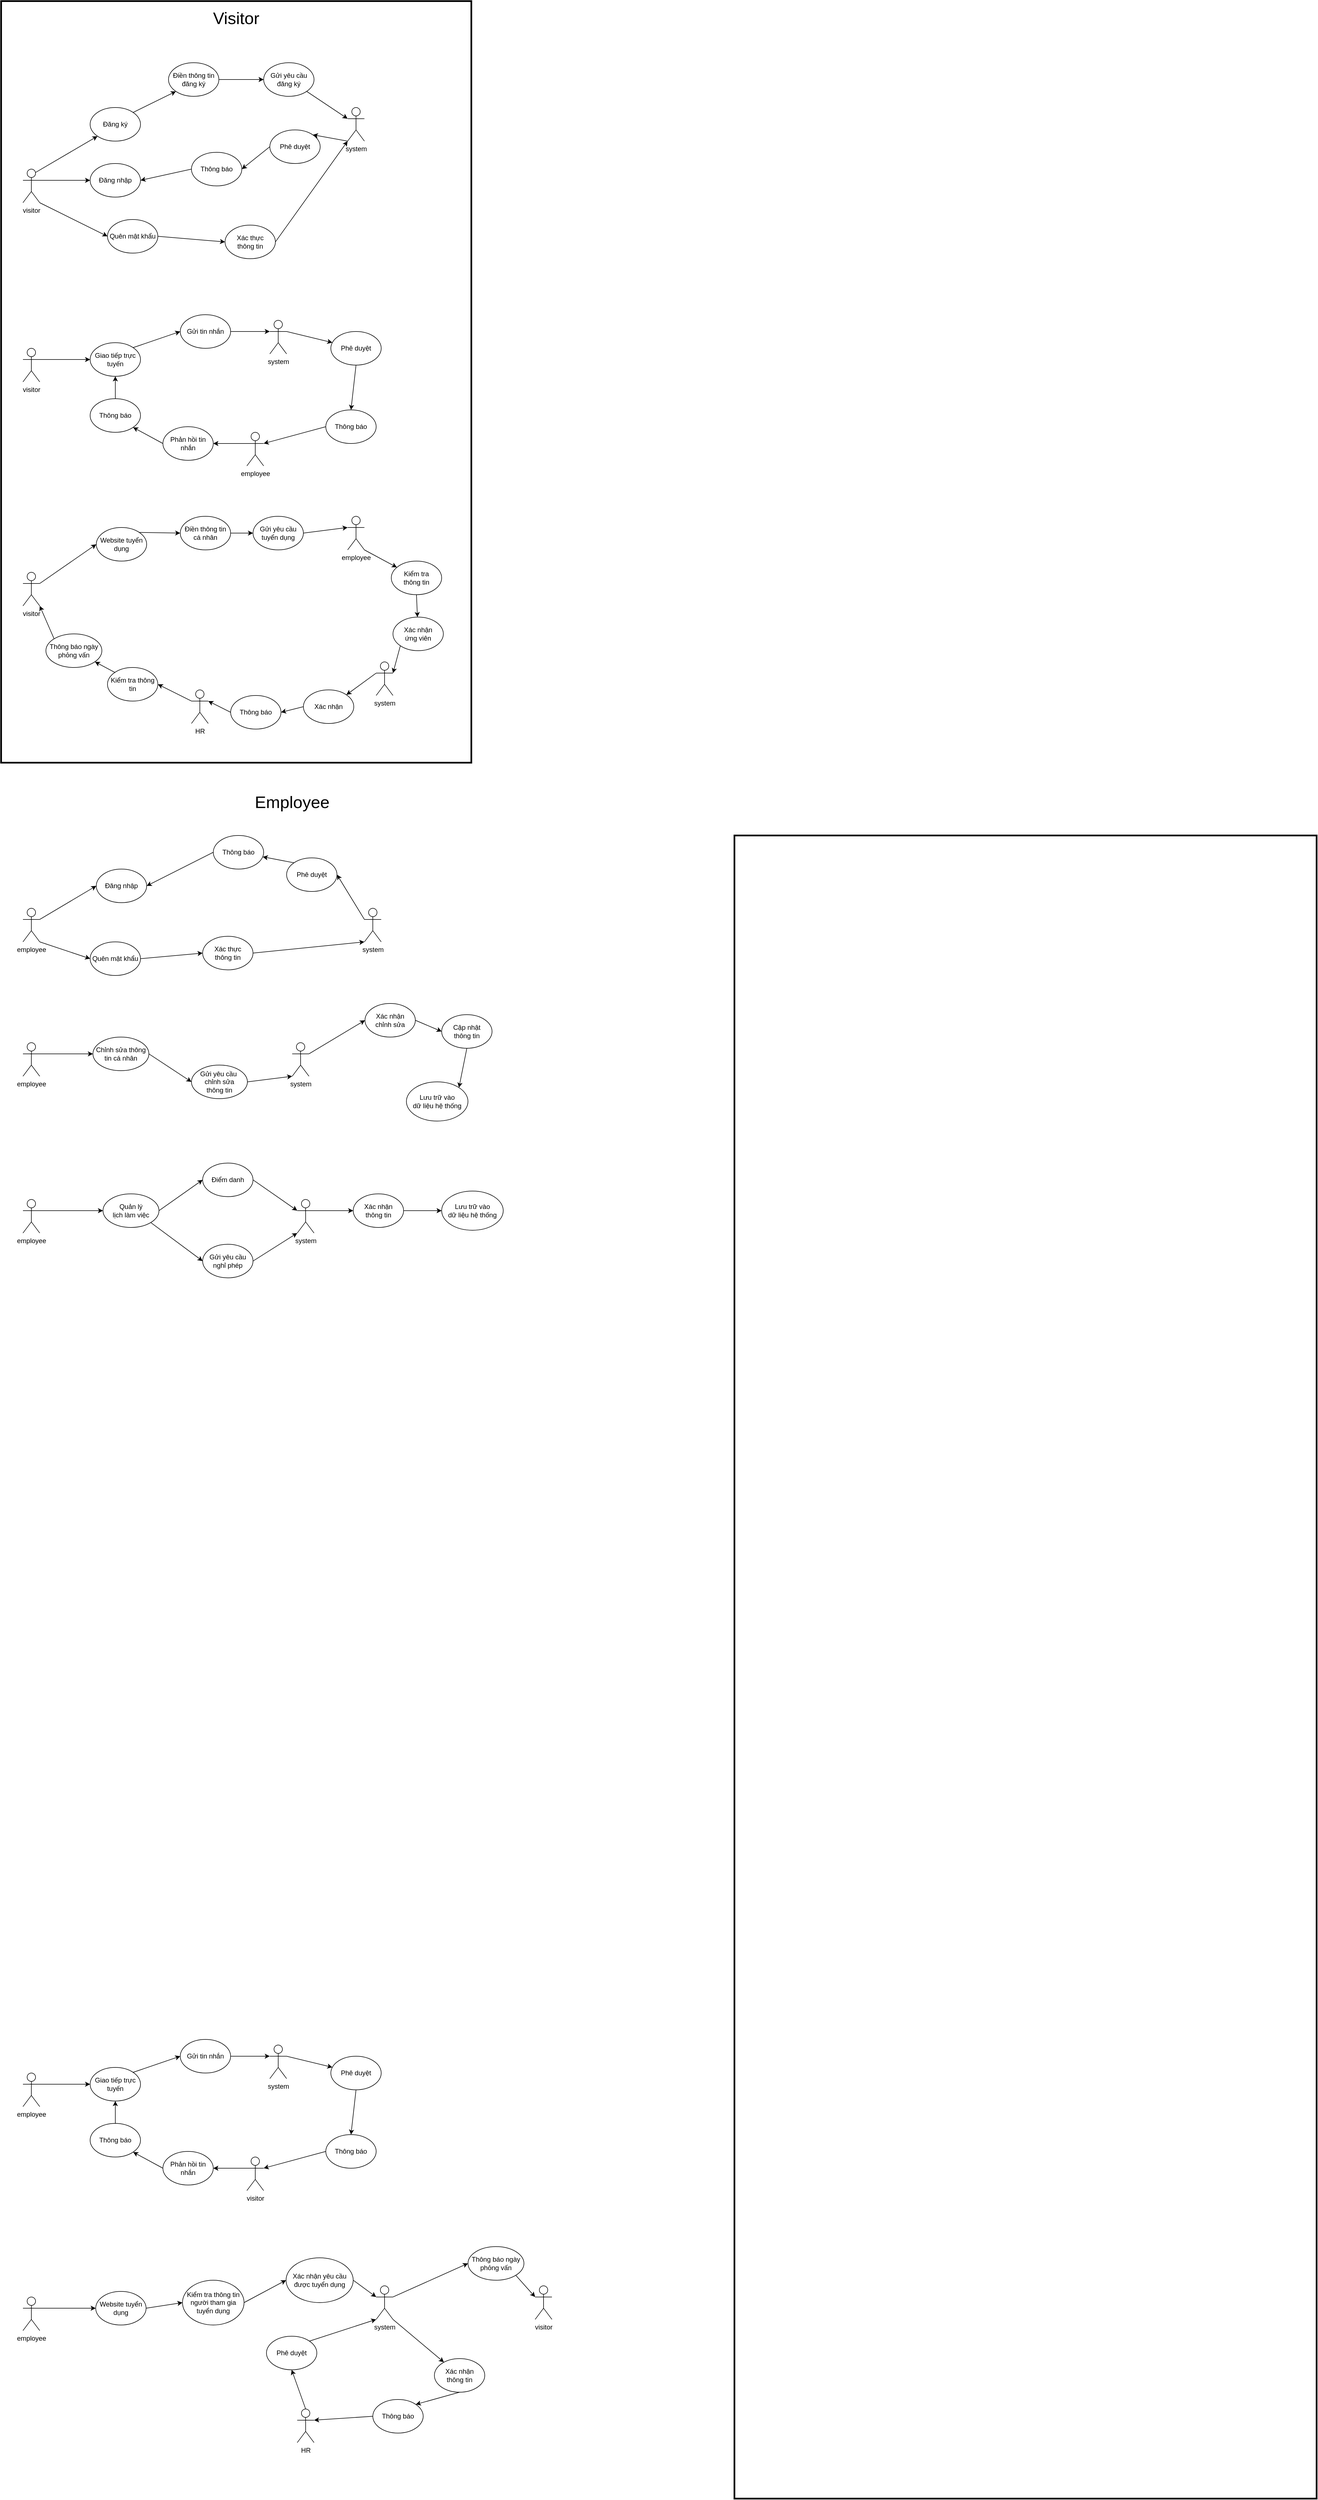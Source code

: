 <mxfile version="24.8.3">
  <diagram name="Trang-1" id="jHlyseDEyl_-eWspXWsu">
    <mxGraphModel grid="1" page="1" gridSize="10" guides="1" tooltips="1" connect="1" arrows="1" fold="1" pageScale="1" pageWidth="827" pageHeight="1169" math="0" shadow="0">
      <root>
        <mxCell id="0" />
        <mxCell id="1" parent="0" />
        <mxCell id="HxoV1ZfJNtPTrQKnj8gP-217" value="" style="rounded=0;whiteSpace=wrap;html=1;strokeWidth=3;fillColor=none;" vertex="1" parent="1">
          <mxGeometry x="1350" y="1450" width="1040" height="2970" as="geometry" />
        </mxCell>
        <mxCell id="HxoV1ZfJNtPTrQKnj8gP-76" value="" style="rounded=0;whiteSpace=wrap;html=1;fontColor=default;strokeWidth=3;fillColor=none;" vertex="1" parent="1">
          <mxGeometry x="40" y="-40" width="840" height="1360" as="geometry" />
        </mxCell>
        <mxCell id="HxoV1ZfJNtPTrQKnj8gP-3" style="rounded=0;orthogonalLoop=1;jettySize=auto;html=1;exitX=1;exitY=1;exitDx=0;exitDy=0;exitPerimeter=0;entryX=0;entryY=0.5;entryDx=0;entryDy=0;" edge="1" parent="1" source="SVNB1kdBU9AyPxKwuIYr-2" target="SVNB1kdBU9AyPxKwuIYr-9">
          <mxGeometry relative="1" as="geometry" />
        </mxCell>
        <mxCell id="HxoV1ZfJNtPTrQKnj8gP-4" style="edgeStyle=orthogonalEdgeStyle;rounded=0;orthogonalLoop=1;jettySize=auto;html=1;exitX=1;exitY=0.333;exitDx=0;exitDy=0;exitPerimeter=0;entryX=0;entryY=0.5;entryDx=0;entryDy=0;" edge="1" parent="1" source="SVNB1kdBU9AyPxKwuIYr-2" target="SVNB1kdBU9AyPxKwuIYr-10">
          <mxGeometry relative="1" as="geometry" />
        </mxCell>
        <mxCell id="HxoV1ZfJNtPTrQKnj8gP-5" style="edgeStyle=none;rounded=0;orthogonalLoop=1;jettySize=auto;html=1;exitX=0.75;exitY=0.1;exitDx=0;exitDy=0;exitPerimeter=0;entryX=0;entryY=1;entryDx=0;entryDy=0;" edge="1" parent="1" source="SVNB1kdBU9AyPxKwuIYr-2" target="SVNB1kdBU9AyPxKwuIYr-3">
          <mxGeometry relative="1" as="geometry" />
        </mxCell>
        <mxCell id="SVNB1kdBU9AyPxKwuIYr-2" value="visitor" style="shape=umlActor;verticalLabelPosition=bottom;verticalAlign=top;html=1;outlineConnect=0;" vertex="1" parent="1">
          <mxGeometry x="79" y="260" width="30" height="60" as="geometry" />
        </mxCell>
        <mxCell id="HxoV1ZfJNtPTrQKnj8gP-6" style="edgeStyle=none;rounded=0;orthogonalLoop=1;jettySize=auto;html=1;exitX=1;exitY=0;exitDx=0;exitDy=0;entryX=0;entryY=1;entryDx=0;entryDy=0;" edge="1" parent="1" source="SVNB1kdBU9AyPxKwuIYr-3" target="SVNB1kdBU9AyPxKwuIYr-5">
          <mxGeometry relative="1" as="geometry" />
        </mxCell>
        <mxCell id="SVNB1kdBU9AyPxKwuIYr-3" value="Đăng ký" style="ellipse;whiteSpace=wrap;html=1;" vertex="1" parent="1">
          <mxGeometry x="199" y="150" width="90" height="60" as="geometry" />
        </mxCell>
        <mxCell id="HxoV1ZfJNtPTrQKnj8gP-7" style="edgeStyle=none;rounded=0;orthogonalLoop=1;jettySize=auto;html=1;exitX=1;exitY=0.5;exitDx=0;exitDy=0;entryX=0;entryY=0.5;entryDx=0;entryDy=0;" edge="1" parent="1" source="SVNB1kdBU9AyPxKwuIYr-5" target="SVNB1kdBU9AyPxKwuIYr-7">
          <mxGeometry relative="1" as="geometry" />
        </mxCell>
        <mxCell id="SVNB1kdBU9AyPxKwuIYr-5" value="Điền thông tin đăng ký" style="ellipse;whiteSpace=wrap;html=1;" vertex="1" parent="1">
          <mxGeometry x="339" y="70" width="90" height="60" as="geometry" />
        </mxCell>
        <mxCell id="HxoV1ZfJNtPTrQKnj8gP-10" style="edgeStyle=none;rounded=0;orthogonalLoop=1;jettySize=auto;html=1;exitX=0;exitY=0.5;exitDx=0;exitDy=0;entryX=1;entryY=0.5;entryDx=0;entryDy=0;" edge="1" parent="1" source="SVNB1kdBU9AyPxKwuIYr-6" target="SVNB1kdBU9AyPxKwuIYr-11">
          <mxGeometry relative="1" as="geometry" />
        </mxCell>
        <mxCell id="SVNB1kdBU9AyPxKwuIYr-6" value="Phê duyệt" style="ellipse;whiteSpace=wrap;html=1;" vertex="1" parent="1">
          <mxGeometry x="520" y="190" width="90" height="60" as="geometry" />
        </mxCell>
        <mxCell id="SVNB1kdBU9AyPxKwuIYr-7" value="Gửi yêu cầu đăng ký" style="ellipse;whiteSpace=wrap;html=1;" vertex="1" parent="1">
          <mxGeometry x="509" y="70" width="90" height="60" as="geometry" />
        </mxCell>
        <mxCell id="SVNB1kdBU9AyPxKwuIYr-8" value="Xác thực&lt;div&gt;thông tin&lt;/div&gt;" style="ellipse;whiteSpace=wrap;html=1;" vertex="1" parent="1">
          <mxGeometry x="440" y="360" width="90" height="60" as="geometry" />
        </mxCell>
        <mxCell id="HxoV1ZfJNtPTrQKnj8gP-12" style="edgeStyle=none;rounded=0;orthogonalLoop=1;jettySize=auto;html=1;exitX=1;exitY=0.5;exitDx=0;exitDy=0;entryX=0;entryY=0.5;entryDx=0;entryDy=0;" edge="1" parent="1" source="SVNB1kdBU9AyPxKwuIYr-9" target="SVNB1kdBU9AyPxKwuIYr-8">
          <mxGeometry relative="1" as="geometry" />
        </mxCell>
        <mxCell id="SVNB1kdBU9AyPxKwuIYr-9" value="Quên mật khẩu" style="ellipse;whiteSpace=wrap;html=1;" vertex="1" parent="1">
          <mxGeometry x="230" y="350" width="90" height="60" as="geometry" />
        </mxCell>
        <mxCell id="SVNB1kdBU9AyPxKwuIYr-10" value="Đăng nhập" style="ellipse;whiteSpace=wrap;html=1;" vertex="1" parent="1">
          <mxGeometry x="199" y="250" width="90" height="60" as="geometry" />
        </mxCell>
        <mxCell id="HxoV1ZfJNtPTrQKnj8gP-11" style="edgeStyle=none;rounded=0;orthogonalLoop=1;jettySize=auto;html=1;exitX=0;exitY=0.5;exitDx=0;exitDy=0;entryX=1;entryY=0.5;entryDx=0;entryDy=0;" edge="1" parent="1" source="SVNB1kdBU9AyPxKwuIYr-11" target="SVNB1kdBU9AyPxKwuIYr-10">
          <mxGeometry relative="1" as="geometry" />
        </mxCell>
        <mxCell id="SVNB1kdBU9AyPxKwuIYr-11" value="Thông báo" style="ellipse;whiteSpace=wrap;html=1;" vertex="1" parent="1">
          <mxGeometry x="380" y="230" width="90" height="60" as="geometry" />
        </mxCell>
        <mxCell id="HxoV1ZfJNtPTrQKnj8gP-9" style="edgeStyle=none;rounded=0;orthogonalLoop=1;jettySize=auto;html=1;exitX=0;exitY=1;exitDx=0;exitDy=0;exitPerimeter=0;entryX=1;entryY=0;entryDx=0;entryDy=0;" edge="1" parent="1" source="HxoV1ZfJNtPTrQKnj8gP-1" target="SVNB1kdBU9AyPxKwuIYr-6">
          <mxGeometry relative="1" as="geometry" />
        </mxCell>
        <mxCell id="HxoV1ZfJNtPTrQKnj8gP-1" value="system" style="shape=umlActor;verticalLabelPosition=bottom;verticalAlign=top;html=1;outlineConnect=0;" vertex="1" parent="1">
          <mxGeometry x="659" y="150" width="30" height="60" as="geometry" />
        </mxCell>
        <mxCell id="HxoV1ZfJNtPTrQKnj8gP-8" style="edgeStyle=none;rounded=0;orthogonalLoop=1;jettySize=auto;html=1;exitX=1;exitY=1;exitDx=0;exitDy=0;entryX=0;entryY=0.333;entryDx=0;entryDy=0;entryPerimeter=0;" edge="1" parent="1" source="SVNB1kdBU9AyPxKwuIYr-7" target="HxoV1ZfJNtPTrQKnj8gP-1">
          <mxGeometry relative="1" as="geometry" />
        </mxCell>
        <mxCell id="HxoV1ZfJNtPTrQKnj8gP-15" style="edgeStyle=orthogonalEdgeStyle;rounded=0;orthogonalLoop=1;jettySize=auto;html=1;exitX=1;exitY=0.333;exitDx=0;exitDy=0;exitPerimeter=0;entryX=0;entryY=0.5;entryDx=0;entryDy=0;" edge="1" parent="1" source="HxoV1ZfJNtPTrQKnj8gP-17" target="HxoV1ZfJNtPTrQKnj8gP-29">
          <mxGeometry relative="1" as="geometry" />
        </mxCell>
        <mxCell id="HxoV1ZfJNtPTrQKnj8gP-17" value="visitor" style="shape=umlActor;verticalLabelPosition=bottom;verticalAlign=top;html=1;outlineConnect=0;" vertex="1" parent="1">
          <mxGeometry x="79" y="580" width="30" height="60" as="geometry" />
        </mxCell>
        <mxCell id="HxoV1ZfJNtPTrQKnj8gP-45" style="edgeStyle=none;rounded=0;orthogonalLoop=1;jettySize=auto;html=1;exitX=0.5;exitY=1;exitDx=0;exitDy=0;entryX=0.5;entryY=0;entryDx=0;entryDy=0;" edge="1" parent="1" source="HxoV1ZfJNtPTrQKnj8gP-23" target="HxoV1ZfJNtPTrQKnj8gP-31">
          <mxGeometry relative="1" as="geometry" />
        </mxCell>
        <mxCell id="HxoV1ZfJNtPTrQKnj8gP-23" value="Phê duyệt" style="ellipse;whiteSpace=wrap;html=1;" vertex="1" parent="1">
          <mxGeometry x="629" y="550" width="90" height="60" as="geometry" />
        </mxCell>
        <mxCell id="HxoV1ZfJNtPTrQKnj8gP-42" style="edgeStyle=none;rounded=0;orthogonalLoop=1;jettySize=auto;html=1;exitX=1;exitY=0;exitDx=0;exitDy=0;entryX=0;entryY=0.5;entryDx=0;entryDy=0;" edge="1" parent="1" source="HxoV1ZfJNtPTrQKnj8gP-29" target="HxoV1ZfJNtPTrQKnj8gP-38">
          <mxGeometry relative="1" as="geometry" />
        </mxCell>
        <mxCell id="HxoV1ZfJNtPTrQKnj8gP-29" value="Giao tiếp trực tuyến" style="ellipse;whiteSpace=wrap;html=1;" vertex="1" parent="1">
          <mxGeometry x="199" y="570" width="90" height="60" as="geometry" />
        </mxCell>
        <mxCell id="HxoV1ZfJNtPTrQKnj8gP-31" value="Thông báo" style="ellipse;whiteSpace=wrap;html=1;" vertex="1" parent="1">
          <mxGeometry x="620" y="690" width="90" height="60" as="geometry" />
        </mxCell>
        <mxCell id="HxoV1ZfJNtPTrQKnj8gP-44" style="edgeStyle=none;rounded=0;orthogonalLoop=1;jettySize=auto;html=1;exitX=1;exitY=0.333;exitDx=0;exitDy=0;exitPerimeter=0;" edge="1" parent="1" source="HxoV1ZfJNtPTrQKnj8gP-33" target="HxoV1ZfJNtPTrQKnj8gP-23">
          <mxGeometry relative="1" as="geometry" />
        </mxCell>
        <mxCell id="HxoV1ZfJNtPTrQKnj8gP-33" value="system" style="shape=umlActor;verticalLabelPosition=bottom;verticalAlign=top;html=1;outlineConnect=0;" vertex="1" parent="1">
          <mxGeometry x="520" y="530" width="30" height="60" as="geometry" />
        </mxCell>
        <mxCell id="HxoV1ZfJNtPTrQKnj8gP-49" style="edgeStyle=none;rounded=0;orthogonalLoop=1;jettySize=auto;html=1;exitX=0;exitY=0.5;exitDx=0;exitDy=0;entryX=1;entryY=1;entryDx=0;entryDy=0;" edge="1" parent="1" source="HxoV1ZfJNtPTrQKnj8gP-37" target="HxoV1ZfJNtPTrQKnj8gP-48">
          <mxGeometry relative="1" as="geometry" />
        </mxCell>
        <mxCell id="HxoV1ZfJNtPTrQKnj8gP-37" value="Phản hồi tin nhắn" style="ellipse;whiteSpace=wrap;html=1;" vertex="1" parent="1">
          <mxGeometry x="329" y="720" width="90" height="60" as="geometry" />
        </mxCell>
        <mxCell id="HxoV1ZfJNtPTrQKnj8gP-38" value="Gửi tin nhắn" style="ellipse;whiteSpace=wrap;html=1;" vertex="1" parent="1">
          <mxGeometry x="360" y="520" width="90" height="60" as="geometry" />
        </mxCell>
        <mxCell id="HxoV1ZfJNtPTrQKnj8gP-47" style="edgeStyle=none;rounded=0;orthogonalLoop=1;jettySize=auto;html=1;exitX=0;exitY=0.333;exitDx=0;exitDy=0;exitPerimeter=0;entryX=1;entryY=0.5;entryDx=0;entryDy=0;" edge="1" parent="1" source="HxoV1ZfJNtPTrQKnj8gP-41" target="HxoV1ZfJNtPTrQKnj8gP-37">
          <mxGeometry relative="1" as="geometry" />
        </mxCell>
        <mxCell id="HxoV1ZfJNtPTrQKnj8gP-41" value="employee" style="shape=umlActor;verticalLabelPosition=bottom;verticalAlign=top;html=1;outlineConnect=0;" vertex="1" parent="1">
          <mxGeometry x="479" y="730" width="30" height="60" as="geometry" />
        </mxCell>
        <mxCell id="HxoV1ZfJNtPTrQKnj8gP-43" style="edgeStyle=none;rounded=0;orthogonalLoop=1;jettySize=auto;html=1;exitX=1;exitY=0.5;exitDx=0;exitDy=0;entryX=0;entryY=0.333;entryDx=0;entryDy=0;entryPerimeter=0;" edge="1" parent="1" source="HxoV1ZfJNtPTrQKnj8gP-38" target="HxoV1ZfJNtPTrQKnj8gP-33">
          <mxGeometry relative="1" as="geometry" />
        </mxCell>
        <mxCell id="HxoV1ZfJNtPTrQKnj8gP-46" style="edgeStyle=none;rounded=0;orthogonalLoop=1;jettySize=auto;html=1;exitX=0;exitY=0.5;exitDx=0;exitDy=0;entryX=1;entryY=0.333;entryDx=0;entryDy=0;entryPerimeter=0;" edge="1" parent="1" source="HxoV1ZfJNtPTrQKnj8gP-31" target="HxoV1ZfJNtPTrQKnj8gP-41">
          <mxGeometry relative="1" as="geometry" />
        </mxCell>
        <mxCell id="HxoV1ZfJNtPTrQKnj8gP-51" style="edgeStyle=none;rounded=0;orthogonalLoop=1;jettySize=auto;html=1;exitX=0.5;exitY=0;exitDx=0;exitDy=0;entryX=0.5;entryY=1;entryDx=0;entryDy=0;" edge="1" parent="1" source="HxoV1ZfJNtPTrQKnj8gP-48" target="HxoV1ZfJNtPTrQKnj8gP-29">
          <mxGeometry relative="1" as="geometry" />
        </mxCell>
        <mxCell id="HxoV1ZfJNtPTrQKnj8gP-48" value="Thông báo" style="ellipse;whiteSpace=wrap;html=1;" vertex="1" parent="1">
          <mxGeometry x="199" y="670" width="90" height="60" as="geometry" />
        </mxCell>
        <mxCell id="HxoV1ZfJNtPTrQKnj8gP-52" style="rounded=0;orthogonalLoop=1;jettySize=auto;html=1;exitX=1;exitY=0.333;exitDx=0;exitDy=0;exitPerimeter=0;entryX=0;entryY=0.5;entryDx=0;entryDy=0;" edge="1" parent="1" source="HxoV1ZfJNtPTrQKnj8gP-53" target="HxoV1ZfJNtPTrQKnj8gP-57">
          <mxGeometry relative="1" as="geometry" />
        </mxCell>
        <mxCell id="HxoV1ZfJNtPTrQKnj8gP-53" value="visitor" style="shape=umlActor;verticalLabelPosition=bottom;verticalAlign=top;html=1;outlineConnect=0;" vertex="1" parent="1">
          <mxGeometry x="79" y="980" width="30" height="60" as="geometry" />
        </mxCell>
        <mxCell id="HxoV1ZfJNtPTrQKnj8gP-206" style="edgeStyle=none;rounded=0;orthogonalLoop=1;jettySize=auto;html=1;exitX=0.5;exitY=1;exitDx=0;exitDy=0;" edge="1" parent="1" source="HxoV1ZfJNtPTrQKnj8gP-55" target="HxoV1ZfJNtPTrQKnj8gP-58">
          <mxGeometry relative="1" as="geometry" />
        </mxCell>
        <mxCell id="HxoV1ZfJNtPTrQKnj8gP-55" value="Kiểm tra&lt;div&gt;thông tin&lt;/div&gt;" style="ellipse;whiteSpace=wrap;html=1;" vertex="1" parent="1">
          <mxGeometry x="737" y="960" width="90" height="60" as="geometry" />
        </mxCell>
        <mxCell id="HxoV1ZfJNtPTrQKnj8gP-56" style="edgeStyle=none;rounded=0;orthogonalLoop=1;jettySize=auto;html=1;exitX=1;exitY=0;exitDx=0;exitDy=0;entryX=0;entryY=0.5;entryDx=0;entryDy=0;" edge="1" parent="1" source="HxoV1ZfJNtPTrQKnj8gP-57" target="HxoV1ZfJNtPTrQKnj8gP-63">
          <mxGeometry relative="1" as="geometry" />
        </mxCell>
        <mxCell id="HxoV1ZfJNtPTrQKnj8gP-57" value="Website tuyển dụng" style="ellipse;whiteSpace=wrap;html=1;" vertex="1" parent="1">
          <mxGeometry x="210" y="900" width="90" height="60" as="geometry" />
        </mxCell>
        <mxCell id="HxoV1ZfJNtPTrQKnj8gP-58" value="Xác nhận&lt;div&gt;ứng viên&lt;/div&gt;" style="ellipse;whiteSpace=wrap;html=1;" vertex="1" parent="1">
          <mxGeometry x="740" y="1060" width="90" height="60" as="geometry" />
        </mxCell>
        <mxCell id="HxoV1ZfJNtPTrQKnj8gP-210" style="edgeStyle=none;rounded=0;orthogonalLoop=1;jettySize=auto;html=1;exitX=0;exitY=0;exitDx=0;exitDy=0;" edge="1" parent="1" source="HxoV1ZfJNtPTrQKnj8gP-62" target="HxoV1ZfJNtPTrQKnj8gP-69">
          <mxGeometry relative="1" as="geometry" />
        </mxCell>
        <mxCell id="HxoV1ZfJNtPTrQKnj8gP-62" value="Kiểm tra thông tin" style="ellipse;whiteSpace=wrap;html=1;" vertex="1" parent="1">
          <mxGeometry x="230" y="1150" width="90" height="60" as="geometry" />
        </mxCell>
        <mxCell id="HxoV1ZfJNtPTrQKnj8gP-71" style="edgeStyle=none;rounded=0;orthogonalLoop=1;jettySize=auto;html=1;exitX=1;exitY=0.5;exitDx=0;exitDy=0;entryX=0;entryY=0.5;entryDx=0;entryDy=0;" edge="1" parent="1" source="HxoV1ZfJNtPTrQKnj8gP-63" target="HxoV1ZfJNtPTrQKnj8gP-70">
          <mxGeometry relative="1" as="geometry" />
        </mxCell>
        <mxCell id="HxoV1ZfJNtPTrQKnj8gP-63" value="Điền thông tin cá nhân" style="ellipse;whiteSpace=wrap;html=1;" vertex="1" parent="1">
          <mxGeometry x="360" y="880" width="90" height="60" as="geometry" />
        </mxCell>
        <mxCell id="HxoV1ZfJNtPTrQKnj8gP-64" style="edgeStyle=none;rounded=0;orthogonalLoop=1;jettySize=auto;html=1;exitX=0;exitY=0.333;exitDx=0;exitDy=0;exitPerimeter=0;entryX=1;entryY=0.5;entryDx=0;entryDy=0;" edge="1" parent="1" source="HxoV1ZfJNtPTrQKnj8gP-65" target="HxoV1ZfJNtPTrQKnj8gP-62">
          <mxGeometry relative="1" as="geometry" />
        </mxCell>
        <mxCell id="HxoV1ZfJNtPTrQKnj8gP-65" value="HR" style="shape=umlActor;verticalLabelPosition=bottom;verticalAlign=top;html=1;outlineConnect=0;" vertex="1" parent="1">
          <mxGeometry x="380" y="1190" width="30" height="60" as="geometry" />
        </mxCell>
        <mxCell id="HxoV1ZfJNtPTrQKnj8gP-69" value="Thông báo ngày phỏng vấn" style="ellipse;whiteSpace=wrap;html=1;" vertex="1" parent="1">
          <mxGeometry x="120" y="1090" width="100" height="60" as="geometry" />
        </mxCell>
        <mxCell id="HxoV1ZfJNtPTrQKnj8gP-70" value="Gửi yêu cầu tuyển dụng" style="ellipse;whiteSpace=wrap;html=1;" vertex="1" parent="1">
          <mxGeometry x="490" y="880" width="90" height="60" as="geometry" />
        </mxCell>
        <mxCell id="HxoV1ZfJNtPTrQKnj8gP-74" style="edgeStyle=none;rounded=0;orthogonalLoop=1;jettySize=auto;html=1;exitX=1;exitY=1;exitDx=0;exitDy=0;exitPerimeter=0;" edge="1" parent="1" source="HxoV1ZfJNtPTrQKnj8gP-72" target="HxoV1ZfJNtPTrQKnj8gP-55">
          <mxGeometry relative="1" as="geometry" />
        </mxCell>
        <mxCell id="HxoV1ZfJNtPTrQKnj8gP-72" value="employee" style="shape=umlActor;verticalLabelPosition=bottom;verticalAlign=top;html=1;outlineConnect=0;" vertex="1" parent="1">
          <mxGeometry x="659" y="880" width="30" height="60" as="geometry" />
        </mxCell>
        <mxCell id="HxoV1ZfJNtPTrQKnj8gP-73" style="edgeStyle=none;rounded=0;orthogonalLoop=1;jettySize=auto;html=1;exitX=1;exitY=0.5;exitDx=0;exitDy=0;entryX=0;entryY=0.333;entryDx=0;entryDy=0;entryPerimeter=0;" edge="1" parent="1" source="HxoV1ZfJNtPTrQKnj8gP-70" target="HxoV1ZfJNtPTrQKnj8gP-72">
          <mxGeometry relative="1" as="geometry" />
        </mxCell>
        <mxCell id="HxoV1ZfJNtPTrQKnj8gP-78" style="rounded=0;orthogonalLoop=1;jettySize=auto;html=1;exitX=1;exitY=1;exitDx=0;exitDy=0;exitPerimeter=0;entryX=0;entryY=0.5;entryDx=0;entryDy=0;" edge="1" parent="1" source="HxoV1ZfJNtPTrQKnj8gP-81" target="HxoV1ZfJNtPTrQKnj8gP-92">
          <mxGeometry relative="1" as="geometry" />
        </mxCell>
        <mxCell id="HxoV1ZfJNtPTrQKnj8gP-79" style="rounded=0;orthogonalLoop=1;jettySize=auto;html=1;exitX=1;exitY=0.333;exitDx=0;exitDy=0;exitPerimeter=0;entryX=0;entryY=0.5;entryDx=0;entryDy=0;" edge="1" parent="1" source="HxoV1ZfJNtPTrQKnj8gP-81" target="HxoV1ZfJNtPTrQKnj8gP-93">
          <mxGeometry relative="1" as="geometry" />
        </mxCell>
        <mxCell id="HxoV1ZfJNtPTrQKnj8gP-81" value="employee" style="shape=umlActor;verticalLabelPosition=bottom;verticalAlign=top;html=1;outlineConnect=0;" vertex="1" parent="1">
          <mxGeometry x="79" y="1580" width="30" height="60" as="geometry" />
        </mxCell>
        <mxCell id="HxoV1ZfJNtPTrQKnj8gP-100" style="edgeStyle=none;rounded=0;orthogonalLoop=1;jettySize=auto;html=1;exitX=0;exitY=0;exitDx=0;exitDy=0;" edge="1" parent="1" source="HxoV1ZfJNtPTrQKnj8gP-87" target="HxoV1ZfJNtPTrQKnj8gP-95">
          <mxGeometry relative="1" as="geometry" />
        </mxCell>
        <mxCell id="HxoV1ZfJNtPTrQKnj8gP-87" value="Phê duyệt" style="ellipse;whiteSpace=wrap;html=1;" vertex="1" parent="1">
          <mxGeometry x="550" y="1490" width="90" height="60" as="geometry" />
        </mxCell>
        <mxCell id="HxoV1ZfJNtPTrQKnj8gP-90" value="Xác thực&lt;div&gt;thông tin&lt;/div&gt;" style="ellipse;whiteSpace=wrap;html=1;" vertex="1" parent="1">
          <mxGeometry x="400" y="1630" width="90" height="60" as="geometry" />
        </mxCell>
        <mxCell id="HxoV1ZfJNtPTrQKnj8gP-91" style="edgeStyle=none;rounded=0;orthogonalLoop=1;jettySize=auto;html=1;exitX=1;exitY=0.5;exitDx=0;exitDy=0;entryX=0;entryY=0.5;entryDx=0;entryDy=0;" edge="1" parent="1" source="HxoV1ZfJNtPTrQKnj8gP-92" target="HxoV1ZfJNtPTrQKnj8gP-90">
          <mxGeometry relative="1" as="geometry" />
        </mxCell>
        <mxCell id="HxoV1ZfJNtPTrQKnj8gP-92" value="Quên mật khẩu" style="ellipse;whiteSpace=wrap;html=1;" vertex="1" parent="1">
          <mxGeometry x="199" y="1640" width="90" height="60" as="geometry" />
        </mxCell>
        <mxCell id="HxoV1ZfJNtPTrQKnj8gP-93" value="Đăng nhập" style="ellipse;whiteSpace=wrap;html=1;" vertex="1" parent="1">
          <mxGeometry x="210" y="1510" width="90" height="60" as="geometry" />
        </mxCell>
        <mxCell id="HxoV1ZfJNtPTrQKnj8gP-94" style="edgeStyle=none;rounded=0;orthogonalLoop=1;jettySize=auto;html=1;exitX=0;exitY=0.5;exitDx=0;exitDy=0;entryX=1;entryY=0.5;entryDx=0;entryDy=0;" edge="1" parent="1" source="HxoV1ZfJNtPTrQKnj8gP-95" target="HxoV1ZfJNtPTrQKnj8gP-93">
          <mxGeometry relative="1" as="geometry" />
        </mxCell>
        <mxCell id="HxoV1ZfJNtPTrQKnj8gP-95" value="Thông báo" style="ellipse;whiteSpace=wrap;html=1;" vertex="1" parent="1">
          <mxGeometry x="419" y="1450" width="90" height="60" as="geometry" />
        </mxCell>
        <mxCell id="HxoV1ZfJNtPTrQKnj8gP-99" style="edgeStyle=none;rounded=0;orthogonalLoop=1;jettySize=auto;html=1;exitX=0;exitY=0.333;exitDx=0;exitDy=0;exitPerimeter=0;entryX=1;entryY=0.5;entryDx=0;entryDy=0;" edge="1" parent="1" source="HxoV1ZfJNtPTrQKnj8gP-97" target="HxoV1ZfJNtPTrQKnj8gP-87">
          <mxGeometry relative="1" as="geometry" />
        </mxCell>
        <mxCell id="HxoV1ZfJNtPTrQKnj8gP-97" value="system" style="shape=umlActor;verticalLabelPosition=bottom;verticalAlign=top;html=1;outlineConnect=0;" vertex="1" parent="1">
          <mxGeometry x="689" y="1580" width="30" height="60" as="geometry" />
        </mxCell>
        <mxCell id="HxoV1ZfJNtPTrQKnj8gP-101" style="edgeStyle=none;rounded=0;orthogonalLoop=1;jettySize=auto;html=1;exitX=1;exitY=0.5;exitDx=0;exitDy=0;entryX=0;entryY=1;entryDx=0;entryDy=0;entryPerimeter=0;" edge="1" parent="1" source="HxoV1ZfJNtPTrQKnj8gP-90" target="HxoV1ZfJNtPTrQKnj8gP-97">
          <mxGeometry relative="1" as="geometry" />
        </mxCell>
        <mxCell id="HxoV1ZfJNtPTrQKnj8gP-103" style="edgeStyle=none;rounded=0;orthogonalLoop=1;jettySize=auto;html=1;exitX=1;exitY=0.5;exitDx=0;exitDy=0;entryX=0;entryY=1;entryDx=0;entryDy=0;entryPerimeter=0;" edge="1" parent="1" source="SVNB1kdBU9AyPxKwuIYr-8" target="HxoV1ZfJNtPTrQKnj8gP-1">
          <mxGeometry relative="1" as="geometry" />
        </mxCell>
        <mxCell id="HxoV1ZfJNtPTrQKnj8gP-248" style="edgeStyle=none;rounded=0;orthogonalLoop=1;jettySize=auto;html=1;exitX=1;exitY=0.333;exitDx=0;exitDy=0;exitPerimeter=0;entryX=0;entryY=0.5;entryDx=0;entryDy=0;" edge="1" parent="1" source="HxoV1ZfJNtPTrQKnj8gP-104" target="HxoV1ZfJNtPTrQKnj8gP-127">
          <mxGeometry relative="1" as="geometry" />
        </mxCell>
        <mxCell id="HxoV1ZfJNtPTrQKnj8gP-104" value="employee" style="shape=umlActor;verticalLabelPosition=bottom;verticalAlign=top;html=1;outlineConnect=0;" vertex="1" parent="1">
          <mxGeometry x="79" y="1820" width="30" height="60" as="geometry" />
        </mxCell>
        <mxCell id="HxoV1ZfJNtPTrQKnj8gP-253" style="edgeStyle=none;rounded=0;orthogonalLoop=1;jettySize=auto;html=1;exitX=0.5;exitY=1;exitDx=0;exitDy=0;entryX=1;entryY=0;entryDx=0;entryDy=0;" edge="1" parent="1" source="HxoV1ZfJNtPTrQKnj8gP-126" target="HxoV1ZfJNtPTrQKnj8gP-153">
          <mxGeometry relative="1" as="geometry" />
        </mxCell>
        <mxCell id="HxoV1ZfJNtPTrQKnj8gP-126" value="Cập nhật&lt;div&gt;thông tin&lt;/div&gt;" style="ellipse;whiteSpace=wrap;html=1;" vertex="1" parent="1">
          <mxGeometry x="827" y="1770" width="90" height="60" as="geometry" />
        </mxCell>
        <mxCell id="HxoV1ZfJNtPTrQKnj8gP-136" style="edgeStyle=none;rounded=0;orthogonalLoop=1;jettySize=auto;html=1;exitX=1;exitY=0.5;exitDx=0;exitDy=0;entryX=0;entryY=0.5;entryDx=0;entryDy=0;" edge="1" parent="1" source="HxoV1ZfJNtPTrQKnj8gP-127" target="HxoV1ZfJNtPTrQKnj8gP-130">
          <mxGeometry relative="1" as="geometry" />
        </mxCell>
        <mxCell id="HxoV1ZfJNtPTrQKnj8gP-127" value="Chỉnh sửa thông tin cá nhân" style="ellipse;whiteSpace=wrap;html=1;" vertex="1" parent="1">
          <mxGeometry x="204" y="1810" width="100" height="60" as="geometry" />
        </mxCell>
        <mxCell id="HxoV1ZfJNtPTrQKnj8gP-252" style="edgeStyle=none;rounded=0;orthogonalLoop=1;jettySize=auto;html=1;exitX=1;exitY=0.5;exitDx=0;exitDy=0;entryX=0;entryY=0.5;entryDx=0;entryDy=0;" edge="1" parent="1" source="HxoV1ZfJNtPTrQKnj8gP-129" target="HxoV1ZfJNtPTrQKnj8gP-126">
          <mxGeometry relative="1" as="geometry" />
        </mxCell>
        <mxCell id="HxoV1ZfJNtPTrQKnj8gP-129" value="Xác nhận&lt;div&gt;chỉnh sửa&lt;/div&gt;" style="ellipse;whiteSpace=wrap;html=1;" vertex="1" parent="1">
          <mxGeometry x="690" y="1750" width="90" height="60" as="geometry" />
        </mxCell>
        <mxCell id="HxoV1ZfJNtPTrQKnj8gP-130" value="Gửi yêu cầu&amp;nbsp; chỉnh sửa&lt;div&gt;thông tin&lt;/div&gt;" style="ellipse;whiteSpace=wrap;html=1;" vertex="1" parent="1">
          <mxGeometry x="380" y="1860" width="100" height="60" as="geometry" />
        </mxCell>
        <mxCell id="HxoV1ZfJNtPTrQKnj8gP-151" style="edgeStyle=none;rounded=0;orthogonalLoop=1;jettySize=auto;html=1;exitX=1;exitY=0.333;exitDx=0;exitDy=0;exitPerimeter=0;entryX=0;entryY=0.5;entryDx=0;entryDy=0;" edge="1" parent="1" source="HxoV1ZfJNtPTrQKnj8gP-134" target="HxoV1ZfJNtPTrQKnj8gP-129">
          <mxGeometry relative="1" as="geometry" />
        </mxCell>
        <mxCell id="HxoV1ZfJNtPTrQKnj8gP-134" value="system" style="shape=umlActor;verticalLabelPosition=bottom;verticalAlign=top;html=1;outlineConnect=0;" vertex="1" parent="1">
          <mxGeometry x="560" y="1820" width="30" height="60" as="geometry" />
        </mxCell>
        <mxCell id="HxoV1ZfJNtPTrQKnj8gP-143" style="edgeStyle=none;rounded=0;orthogonalLoop=1;jettySize=auto;html=1;exitX=1;exitY=0.5;exitDx=0;exitDy=0;entryX=0;entryY=0.5;entryDx=0;entryDy=0;" edge="1" parent="1" source="HxoV1ZfJNtPTrQKnj8gP-140" target="HxoV1ZfJNtPTrQKnj8gP-142">
          <mxGeometry relative="1" as="geometry" />
        </mxCell>
        <mxCell id="HxoV1ZfJNtPTrQKnj8gP-149" style="edgeStyle=none;rounded=0;orthogonalLoop=1;jettySize=auto;html=1;exitX=1;exitY=1;exitDx=0;exitDy=0;entryX=0;entryY=0.5;entryDx=0;entryDy=0;" edge="1" parent="1" source="HxoV1ZfJNtPTrQKnj8gP-140" target="HxoV1ZfJNtPTrQKnj8gP-148">
          <mxGeometry relative="1" as="geometry" />
        </mxCell>
        <mxCell id="HxoV1ZfJNtPTrQKnj8gP-140" value="Quản lý&lt;div&gt;lịch làm việc&lt;/div&gt;" style="ellipse;whiteSpace=wrap;html=1;" vertex="1" parent="1">
          <mxGeometry x="222" y="2090" width="100" height="60" as="geometry" />
        </mxCell>
        <mxCell id="HxoV1ZfJNtPTrQKnj8gP-142" value="Điểm danh" style="ellipse;whiteSpace=wrap;html=1;" vertex="1" parent="1">
          <mxGeometry x="400" y="2035" width="90" height="60" as="geometry" />
        </mxCell>
        <mxCell id="HxoV1ZfJNtPTrQKnj8gP-147" style="edgeStyle=none;rounded=0;orthogonalLoop=1;jettySize=auto;html=1;exitX=1;exitY=0.333;exitDx=0;exitDy=0;exitPerimeter=0;entryX=0;entryY=0.5;entryDx=0;entryDy=0;" edge="1" parent="1" source="HxoV1ZfJNtPTrQKnj8gP-144" target="HxoV1ZfJNtPTrQKnj8gP-146">
          <mxGeometry relative="1" as="geometry" />
        </mxCell>
        <mxCell id="HxoV1ZfJNtPTrQKnj8gP-144" value="system" style="shape=umlActor;verticalLabelPosition=bottom;verticalAlign=top;html=1;outlineConnect=0;" vertex="1" parent="1">
          <mxGeometry x="569" y="2100" width="30" height="60" as="geometry" />
        </mxCell>
        <mxCell id="HxoV1ZfJNtPTrQKnj8gP-145" style="edgeStyle=none;rounded=0;orthogonalLoop=1;jettySize=auto;html=1;exitX=1;exitY=0.5;exitDx=0;exitDy=0;entryX=0;entryY=0.333;entryDx=0;entryDy=0;entryPerimeter=0;" edge="1" parent="1" source="HxoV1ZfJNtPTrQKnj8gP-142" target="HxoV1ZfJNtPTrQKnj8gP-144">
          <mxGeometry relative="1" as="geometry" />
        </mxCell>
        <mxCell id="HxoV1ZfJNtPTrQKnj8gP-250" style="edgeStyle=none;rounded=0;orthogonalLoop=1;jettySize=auto;html=1;exitX=1;exitY=0.5;exitDx=0;exitDy=0;entryX=0;entryY=0.5;entryDx=0;entryDy=0;" edge="1" parent="1" source="HxoV1ZfJNtPTrQKnj8gP-146" target="HxoV1ZfJNtPTrQKnj8gP-249">
          <mxGeometry relative="1" as="geometry" />
        </mxCell>
        <mxCell id="HxoV1ZfJNtPTrQKnj8gP-146" value="Xác nhận&lt;div&gt;thông tin&lt;/div&gt;" style="ellipse;whiteSpace=wrap;html=1;" vertex="1" parent="1">
          <mxGeometry x="669" y="2090" width="90" height="60" as="geometry" />
        </mxCell>
        <mxCell id="HxoV1ZfJNtPTrQKnj8gP-148" value="Gửi yêu cầu&lt;div&gt;nghỉ phép&lt;/div&gt;" style="ellipse;whiteSpace=wrap;html=1;" vertex="1" parent="1">
          <mxGeometry x="400" y="2180" width="90" height="60" as="geometry" />
        </mxCell>
        <mxCell id="HxoV1ZfJNtPTrQKnj8gP-150" style="edgeStyle=none;rounded=0;orthogonalLoop=1;jettySize=auto;html=1;exitX=1;exitY=0.5;exitDx=0;exitDy=0;entryX=0;entryY=1;entryDx=0;entryDy=0;entryPerimeter=0;" edge="1" parent="1" source="HxoV1ZfJNtPTrQKnj8gP-148" target="HxoV1ZfJNtPTrQKnj8gP-144">
          <mxGeometry relative="1" as="geometry" />
        </mxCell>
        <mxCell id="HxoV1ZfJNtPTrQKnj8gP-153" value="Lưu trữ vào&lt;div&gt;dữ liệu hệ thống&lt;/div&gt;" style="ellipse;whiteSpace=wrap;html=1;" vertex="1" parent="1">
          <mxGeometry x="764" y="1890" width="110" height="70" as="geometry" />
        </mxCell>
        <mxCell id="HxoV1ZfJNtPTrQKnj8gP-156" style="edgeStyle=orthogonalEdgeStyle;rounded=0;orthogonalLoop=1;jettySize=auto;html=1;exitX=1;exitY=0.333;exitDx=0;exitDy=0;exitPerimeter=0;entryX=0;entryY=0.5;entryDx=0;entryDy=0;" edge="1" parent="1" source="HxoV1ZfJNtPTrQKnj8gP-157" target="HxoV1ZfJNtPTrQKnj8gP-161">
          <mxGeometry relative="1" as="geometry" />
        </mxCell>
        <mxCell id="HxoV1ZfJNtPTrQKnj8gP-157" value="employee" style="shape=umlActor;verticalLabelPosition=bottom;verticalAlign=top;html=1;outlineConnect=0;" vertex="1" parent="1">
          <mxGeometry x="79" y="3660" width="30" height="60" as="geometry" />
        </mxCell>
        <mxCell id="HxoV1ZfJNtPTrQKnj8gP-158" style="edgeStyle=none;rounded=0;orthogonalLoop=1;jettySize=auto;html=1;exitX=0.5;exitY=1;exitDx=0;exitDy=0;entryX=0.5;entryY=0;entryDx=0;entryDy=0;" edge="1" parent="1" source="HxoV1ZfJNtPTrQKnj8gP-159" target="HxoV1ZfJNtPTrQKnj8gP-162">
          <mxGeometry relative="1" as="geometry" />
        </mxCell>
        <mxCell id="HxoV1ZfJNtPTrQKnj8gP-159" value="Phê duyệt" style="ellipse;whiteSpace=wrap;html=1;" vertex="1" parent="1">
          <mxGeometry x="629" y="3630" width="90" height="60" as="geometry" />
        </mxCell>
        <mxCell id="HxoV1ZfJNtPTrQKnj8gP-160" style="edgeStyle=none;rounded=0;orthogonalLoop=1;jettySize=auto;html=1;exitX=1;exitY=0;exitDx=0;exitDy=0;entryX=0;entryY=0.5;entryDx=0;entryDy=0;" edge="1" parent="1" source="HxoV1ZfJNtPTrQKnj8gP-161" target="HxoV1ZfJNtPTrQKnj8gP-167">
          <mxGeometry relative="1" as="geometry" />
        </mxCell>
        <mxCell id="HxoV1ZfJNtPTrQKnj8gP-161" value="Giao tiếp trực tuyến" style="ellipse;whiteSpace=wrap;html=1;" vertex="1" parent="1">
          <mxGeometry x="199" y="3650" width="90" height="60" as="geometry" />
        </mxCell>
        <mxCell id="HxoV1ZfJNtPTrQKnj8gP-162" value="Thông báo" style="ellipse;whiteSpace=wrap;html=1;" vertex="1" parent="1">
          <mxGeometry x="620" y="3770" width="90" height="60" as="geometry" />
        </mxCell>
        <mxCell id="HxoV1ZfJNtPTrQKnj8gP-163" style="edgeStyle=none;rounded=0;orthogonalLoop=1;jettySize=auto;html=1;exitX=1;exitY=0.333;exitDx=0;exitDy=0;exitPerimeter=0;" edge="1" parent="1" source="HxoV1ZfJNtPTrQKnj8gP-164" target="HxoV1ZfJNtPTrQKnj8gP-159">
          <mxGeometry relative="1" as="geometry" />
        </mxCell>
        <mxCell id="HxoV1ZfJNtPTrQKnj8gP-164" value="system" style="shape=umlActor;verticalLabelPosition=bottom;verticalAlign=top;html=1;outlineConnect=0;" vertex="1" parent="1">
          <mxGeometry x="520" y="3610" width="30" height="60" as="geometry" />
        </mxCell>
        <mxCell id="HxoV1ZfJNtPTrQKnj8gP-165" style="edgeStyle=none;rounded=0;orthogonalLoop=1;jettySize=auto;html=1;exitX=0;exitY=0.5;exitDx=0;exitDy=0;entryX=1;entryY=1;entryDx=0;entryDy=0;" edge="1" parent="1" source="HxoV1ZfJNtPTrQKnj8gP-166" target="HxoV1ZfJNtPTrQKnj8gP-173">
          <mxGeometry relative="1" as="geometry" />
        </mxCell>
        <mxCell id="HxoV1ZfJNtPTrQKnj8gP-166" value="Phản hồi tin nhắn" style="ellipse;whiteSpace=wrap;html=1;" vertex="1" parent="1">
          <mxGeometry x="329" y="3800" width="90" height="60" as="geometry" />
        </mxCell>
        <mxCell id="HxoV1ZfJNtPTrQKnj8gP-167" value="Gửi tin nhắn" style="ellipse;whiteSpace=wrap;html=1;" vertex="1" parent="1">
          <mxGeometry x="360" y="3600" width="90" height="60" as="geometry" />
        </mxCell>
        <mxCell id="HxoV1ZfJNtPTrQKnj8gP-168" style="edgeStyle=none;rounded=0;orthogonalLoop=1;jettySize=auto;html=1;exitX=0;exitY=0.333;exitDx=0;exitDy=0;exitPerimeter=0;entryX=1;entryY=0.5;entryDx=0;entryDy=0;" edge="1" parent="1" source="HxoV1ZfJNtPTrQKnj8gP-169" target="HxoV1ZfJNtPTrQKnj8gP-166">
          <mxGeometry relative="1" as="geometry" />
        </mxCell>
        <mxCell id="HxoV1ZfJNtPTrQKnj8gP-169" value="visitor" style="shape=umlActor;verticalLabelPosition=bottom;verticalAlign=top;html=1;outlineConnect=0;" vertex="1" parent="1">
          <mxGeometry x="479" y="3810" width="30" height="60" as="geometry" />
        </mxCell>
        <mxCell id="HxoV1ZfJNtPTrQKnj8gP-170" style="edgeStyle=none;rounded=0;orthogonalLoop=1;jettySize=auto;html=1;exitX=1;exitY=0.5;exitDx=0;exitDy=0;entryX=0;entryY=0.333;entryDx=0;entryDy=0;entryPerimeter=0;" edge="1" parent="1" source="HxoV1ZfJNtPTrQKnj8gP-167" target="HxoV1ZfJNtPTrQKnj8gP-164">
          <mxGeometry relative="1" as="geometry" />
        </mxCell>
        <mxCell id="HxoV1ZfJNtPTrQKnj8gP-171" style="edgeStyle=none;rounded=0;orthogonalLoop=1;jettySize=auto;html=1;exitX=0;exitY=0.5;exitDx=0;exitDy=0;entryX=1;entryY=0.333;entryDx=0;entryDy=0;entryPerimeter=0;" edge="1" parent="1" source="HxoV1ZfJNtPTrQKnj8gP-162" target="HxoV1ZfJNtPTrQKnj8gP-169">
          <mxGeometry relative="1" as="geometry" />
        </mxCell>
        <mxCell id="HxoV1ZfJNtPTrQKnj8gP-172" style="edgeStyle=none;rounded=0;orthogonalLoop=1;jettySize=auto;html=1;exitX=0.5;exitY=0;exitDx=0;exitDy=0;entryX=0.5;entryY=1;entryDx=0;entryDy=0;" edge="1" parent="1" source="HxoV1ZfJNtPTrQKnj8gP-173" target="HxoV1ZfJNtPTrQKnj8gP-161">
          <mxGeometry relative="1" as="geometry" />
        </mxCell>
        <mxCell id="HxoV1ZfJNtPTrQKnj8gP-173" value="Thông báo" style="ellipse;whiteSpace=wrap;html=1;" vertex="1" parent="1">
          <mxGeometry x="199" y="3750" width="90" height="60" as="geometry" />
        </mxCell>
        <mxCell id="HxoV1ZfJNtPTrQKnj8gP-174" style="rounded=0;orthogonalLoop=1;jettySize=auto;html=1;exitX=1;exitY=0.333;exitDx=0;exitDy=0;exitPerimeter=0;entryX=0;entryY=0.5;entryDx=0;entryDy=0;" edge="1" parent="1" source="HxoV1ZfJNtPTrQKnj8gP-175" target="HxoV1ZfJNtPTrQKnj8gP-179">
          <mxGeometry relative="1" as="geometry" />
        </mxCell>
        <mxCell id="HxoV1ZfJNtPTrQKnj8gP-175" value="employee" style="shape=umlActor;verticalLabelPosition=bottom;verticalAlign=top;html=1;outlineConnect=0;" vertex="1" parent="1">
          <mxGeometry x="79" y="4060" width="30" height="60" as="geometry" />
        </mxCell>
        <mxCell id="HxoV1ZfJNtPTrQKnj8gP-176" style="edgeStyle=none;rounded=0;orthogonalLoop=1;jettySize=auto;html=1;exitX=0.5;exitY=1;exitDx=0;exitDy=0;entryX=1;entryY=0;entryDx=0;entryDy=0;" edge="1" parent="1" source="HxoV1ZfJNtPTrQKnj8gP-177" target="HxoV1ZfJNtPTrQKnj8gP-180">
          <mxGeometry relative="1" as="geometry" />
        </mxCell>
        <mxCell id="HxoV1ZfJNtPTrQKnj8gP-177" value="Xác nhận&lt;div&gt;thông tin&lt;/div&gt;" style="ellipse;whiteSpace=wrap;html=1;" vertex="1" parent="1">
          <mxGeometry x="814" y="4170" width="90" height="60" as="geometry" />
        </mxCell>
        <mxCell id="HxoV1ZfJNtPTrQKnj8gP-197" style="edgeStyle=none;rounded=0;orthogonalLoop=1;jettySize=auto;html=1;exitX=1;exitY=0.5;exitDx=0;exitDy=0;entryX=0;entryY=0.5;entryDx=0;entryDy=0;" edge="1" parent="1" source="HxoV1ZfJNtPTrQKnj8gP-179" target="HxoV1ZfJNtPTrQKnj8gP-184">
          <mxGeometry relative="1" as="geometry" />
        </mxCell>
        <mxCell id="HxoV1ZfJNtPTrQKnj8gP-179" value="Website tuyển dụng" style="ellipse;whiteSpace=wrap;html=1;" vertex="1" parent="1">
          <mxGeometry x="209" y="4050" width="90" height="60" as="geometry" />
        </mxCell>
        <mxCell id="HxoV1ZfJNtPTrQKnj8gP-180" value="Thông báo" style="ellipse;whiteSpace=wrap;html=1;" vertex="1" parent="1">
          <mxGeometry x="704" y="4243" width="90" height="60" as="geometry" />
        </mxCell>
        <mxCell id="HxoV1ZfJNtPTrQKnj8gP-182" value="Phê duyệt" style="ellipse;whiteSpace=wrap;html=1;" vertex="1" parent="1">
          <mxGeometry x="514" y="4130" width="90" height="60" as="geometry" />
        </mxCell>
        <mxCell id="HxoV1ZfJNtPTrQKnj8gP-183" style="edgeStyle=none;rounded=0;orthogonalLoop=1;jettySize=auto;html=1;exitX=1;exitY=0.5;exitDx=0;exitDy=0;entryX=0;entryY=0.5;entryDx=0;entryDy=0;" edge="1" parent="1" source="HxoV1ZfJNtPTrQKnj8gP-184" target="HxoV1ZfJNtPTrQKnj8gP-189">
          <mxGeometry relative="1" as="geometry" />
        </mxCell>
        <mxCell id="HxoV1ZfJNtPTrQKnj8gP-184" value="Kiểm tra thông tin người tham gia tuyển dụng" style="ellipse;whiteSpace=wrap;html=1;" vertex="1" parent="1">
          <mxGeometry x="364" y="4030" width="110" height="80" as="geometry" />
        </mxCell>
        <mxCell id="HxoV1ZfJNtPTrQKnj8gP-212" style="edgeStyle=none;rounded=0;orthogonalLoop=1;jettySize=auto;html=1;exitX=0.5;exitY=0;exitDx=0;exitDy=0;exitPerimeter=0;entryX=0.5;entryY=1;entryDx=0;entryDy=0;" edge="1" parent="1" source="HxoV1ZfJNtPTrQKnj8gP-186" target="HxoV1ZfJNtPTrQKnj8gP-182">
          <mxGeometry relative="1" as="geometry" />
        </mxCell>
        <mxCell id="HxoV1ZfJNtPTrQKnj8gP-186" value="HR" style="shape=umlActor;verticalLabelPosition=bottom;verticalAlign=top;html=1;outlineConnect=0;" vertex="1" parent="1">
          <mxGeometry x="569" y="4260" width="30" height="60" as="geometry" />
        </mxCell>
        <mxCell id="HxoV1ZfJNtPTrQKnj8gP-187" style="edgeStyle=none;rounded=0;orthogonalLoop=1;jettySize=auto;html=1;exitX=0;exitY=0.5;exitDx=0;exitDy=0;entryX=1;entryY=0.333;entryDx=0;entryDy=0;entryPerimeter=0;" edge="1" parent="1" source="HxoV1ZfJNtPTrQKnj8gP-180" target="HxoV1ZfJNtPTrQKnj8gP-186">
          <mxGeometry relative="1" as="geometry" />
        </mxCell>
        <mxCell id="HxoV1ZfJNtPTrQKnj8gP-188" value="Thông báo ngày phỏng vấn" style="ellipse;whiteSpace=wrap;html=1;" vertex="1" parent="1">
          <mxGeometry x="874" y="3970" width="100" height="60" as="geometry" />
        </mxCell>
        <mxCell id="HxoV1ZfJNtPTrQKnj8gP-189" value="Xác nhận yêu cầu được tuyển dụng" style="ellipse;whiteSpace=wrap;html=1;" vertex="1" parent="1">
          <mxGeometry x="549" y="3990" width="120" height="80" as="geometry" />
        </mxCell>
        <mxCell id="HxoV1ZfJNtPTrQKnj8gP-190" style="edgeStyle=none;rounded=0;orthogonalLoop=1;jettySize=auto;html=1;exitX=1;exitY=1;exitDx=0;exitDy=0;exitPerimeter=0;" edge="1" parent="1" source="HxoV1ZfJNtPTrQKnj8gP-191" target="HxoV1ZfJNtPTrQKnj8gP-177">
          <mxGeometry relative="1" as="geometry" />
        </mxCell>
        <mxCell id="HxoV1ZfJNtPTrQKnj8gP-214" style="edgeStyle=none;rounded=0;orthogonalLoop=1;jettySize=auto;html=1;exitX=1;exitY=0.333;exitDx=0;exitDy=0;exitPerimeter=0;entryX=0;entryY=0.5;entryDx=0;entryDy=0;" edge="1" parent="1" source="HxoV1ZfJNtPTrQKnj8gP-191" target="HxoV1ZfJNtPTrQKnj8gP-188">
          <mxGeometry relative="1" as="geometry" />
        </mxCell>
        <mxCell id="HxoV1ZfJNtPTrQKnj8gP-191" value="system" style="shape=umlActor;verticalLabelPosition=bottom;verticalAlign=top;html=1;outlineConnect=0;" vertex="1" parent="1">
          <mxGeometry x="710" y="4040" width="30" height="60" as="geometry" />
        </mxCell>
        <mxCell id="HxoV1ZfJNtPTrQKnj8gP-192" style="edgeStyle=none;rounded=0;orthogonalLoop=1;jettySize=auto;html=1;exitX=1;exitY=0.5;exitDx=0;exitDy=0;entryX=0;entryY=0.333;entryDx=0;entryDy=0;entryPerimeter=0;" edge="1" parent="1" source="HxoV1ZfJNtPTrQKnj8gP-189" target="HxoV1ZfJNtPTrQKnj8gP-191">
          <mxGeometry relative="1" as="geometry" />
        </mxCell>
        <mxCell id="HxoV1ZfJNtPTrQKnj8gP-196" value="visitor" style="shape=umlActor;verticalLabelPosition=bottom;verticalAlign=top;html=1;outlineConnect=0;" vertex="1" parent="1">
          <mxGeometry x="994" y="4040" width="30" height="60" as="geometry" />
        </mxCell>
        <mxCell id="HxoV1ZfJNtPTrQKnj8gP-207" style="edgeStyle=none;rounded=0;orthogonalLoop=1;jettySize=auto;html=1;exitX=0;exitY=0.333;exitDx=0;exitDy=0;exitPerimeter=0;entryX=1;entryY=0;entryDx=0;entryDy=0;" edge="1" parent="1" source="HxoV1ZfJNtPTrQKnj8gP-202" target="HxoV1ZfJNtPTrQKnj8gP-205">
          <mxGeometry relative="1" as="geometry" />
        </mxCell>
        <mxCell id="HxoV1ZfJNtPTrQKnj8gP-202" value="system" style="shape=umlActor;verticalLabelPosition=bottom;verticalAlign=top;html=1;outlineConnect=0;" vertex="1" parent="1">
          <mxGeometry x="710" y="1140" width="30" height="60" as="geometry" />
        </mxCell>
        <mxCell id="HxoV1ZfJNtPTrQKnj8gP-203" style="edgeStyle=none;rounded=0;orthogonalLoop=1;jettySize=auto;html=1;exitX=0;exitY=1;exitDx=0;exitDy=0;entryX=1;entryY=0.333;entryDx=0;entryDy=0;entryPerimeter=0;" edge="1" parent="1" source="HxoV1ZfJNtPTrQKnj8gP-58" target="HxoV1ZfJNtPTrQKnj8gP-202">
          <mxGeometry relative="1" as="geometry" />
        </mxCell>
        <mxCell id="HxoV1ZfJNtPTrQKnj8gP-204" value="Thông báo" style="ellipse;whiteSpace=wrap;html=1;" vertex="1" parent="1">
          <mxGeometry x="450" y="1200" width="90" height="60" as="geometry" />
        </mxCell>
        <mxCell id="HxoV1ZfJNtPTrQKnj8gP-208" style="edgeStyle=none;rounded=0;orthogonalLoop=1;jettySize=auto;html=1;exitX=0;exitY=0.5;exitDx=0;exitDy=0;entryX=1;entryY=0.5;entryDx=0;entryDy=0;" edge="1" parent="1" source="HxoV1ZfJNtPTrQKnj8gP-205" target="HxoV1ZfJNtPTrQKnj8gP-204">
          <mxGeometry relative="1" as="geometry" />
        </mxCell>
        <mxCell id="HxoV1ZfJNtPTrQKnj8gP-205" value="Xác nhận" style="ellipse;whiteSpace=wrap;html=1;" vertex="1" parent="1">
          <mxGeometry x="580" y="1190" width="90" height="60" as="geometry" />
        </mxCell>
        <mxCell id="HxoV1ZfJNtPTrQKnj8gP-209" style="edgeStyle=none;rounded=0;orthogonalLoop=1;jettySize=auto;html=1;exitX=0;exitY=0.5;exitDx=0;exitDy=0;entryX=1;entryY=0.333;entryDx=0;entryDy=0;entryPerimeter=0;" edge="1" parent="1" source="HxoV1ZfJNtPTrQKnj8gP-204" target="HxoV1ZfJNtPTrQKnj8gP-65">
          <mxGeometry relative="1" as="geometry" />
        </mxCell>
        <mxCell id="HxoV1ZfJNtPTrQKnj8gP-211" style="edgeStyle=none;rounded=0;orthogonalLoop=1;jettySize=auto;html=1;exitX=0;exitY=0;exitDx=0;exitDy=0;entryX=1;entryY=1;entryDx=0;entryDy=0;entryPerimeter=0;" edge="1" parent="1" source="HxoV1ZfJNtPTrQKnj8gP-69" target="HxoV1ZfJNtPTrQKnj8gP-53">
          <mxGeometry relative="1" as="geometry" />
        </mxCell>
        <mxCell id="HxoV1ZfJNtPTrQKnj8gP-213" style="edgeStyle=none;rounded=0;orthogonalLoop=1;jettySize=auto;html=1;exitX=1;exitY=0;exitDx=0;exitDy=0;entryX=0;entryY=1;entryDx=0;entryDy=0;entryPerimeter=0;" edge="1" parent="1" source="HxoV1ZfJNtPTrQKnj8gP-182" target="HxoV1ZfJNtPTrQKnj8gP-191">
          <mxGeometry relative="1" as="geometry" />
        </mxCell>
        <mxCell id="HxoV1ZfJNtPTrQKnj8gP-215" style="edgeStyle=none;rounded=0;orthogonalLoop=1;jettySize=auto;html=1;exitX=1;exitY=1;exitDx=0;exitDy=0;entryX=0;entryY=0.333;entryDx=0;entryDy=0;entryPerimeter=0;" edge="1" parent="1" source="HxoV1ZfJNtPTrQKnj8gP-188" target="HxoV1ZfJNtPTrQKnj8gP-196">
          <mxGeometry relative="1" as="geometry" />
        </mxCell>
        <mxCell id="HxoV1ZfJNtPTrQKnj8gP-218" value="&lt;font style=&quot;font-size: 30px;&quot;&gt;Visitor&lt;/font&gt;" style="text;html=1;align=center;verticalAlign=middle;whiteSpace=wrap;rounded=0;" vertex="1" parent="1">
          <mxGeometry x="160" y="-40" width="600" height="60" as="geometry" />
        </mxCell>
        <mxCell id="HxoV1ZfJNtPTrQKnj8gP-219" value="&lt;font style=&quot;font-size: 30px;&quot;&gt;Employee&lt;/font&gt;" style="text;html=1;align=center;verticalAlign=middle;whiteSpace=wrap;rounded=0;" vertex="1" parent="1">
          <mxGeometry x="240" y="1360" width="640" height="60" as="geometry" />
        </mxCell>
        <mxCell id="HxoV1ZfJNtPTrQKnj8gP-251" style="edgeStyle=none;rounded=0;orthogonalLoop=1;jettySize=auto;html=1;exitX=1;exitY=0.333;exitDx=0;exitDy=0;exitPerimeter=0;entryX=0;entryY=0.5;entryDx=0;entryDy=0;" edge="1" parent="1" source="HxoV1ZfJNtPTrQKnj8gP-247" target="HxoV1ZfJNtPTrQKnj8gP-140">
          <mxGeometry relative="1" as="geometry" />
        </mxCell>
        <mxCell id="HxoV1ZfJNtPTrQKnj8gP-247" value="employee" style="shape=umlActor;verticalLabelPosition=bottom;verticalAlign=top;html=1;outlineConnect=0;" vertex="1" parent="1">
          <mxGeometry x="79" y="2100" width="30" height="60" as="geometry" />
        </mxCell>
        <mxCell id="HxoV1ZfJNtPTrQKnj8gP-249" value="Lưu trữ vào&lt;div&gt;dữ liệu hệ thống&lt;/div&gt;" style="ellipse;whiteSpace=wrap;html=1;" vertex="1" parent="1">
          <mxGeometry x="827" y="2085" width="110" height="70" as="geometry" />
        </mxCell>
        <mxCell id="HxoV1ZfJNtPTrQKnj8gP-254" style="edgeStyle=none;rounded=0;orthogonalLoop=1;jettySize=auto;html=1;exitX=1;exitY=0.5;exitDx=0;exitDy=0;entryX=0;entryY=1;entryDx=0;entryDy=0;entryPerimeter=0;" edge="1" parent="1" source="HxoV1ZfJNtPTrQKnj8gP-130" target="HxoV1ZfJNtPTrQKnj8gP-134">
          <mxGeometry relative="1" as="geometry" />
        </mxCell>
      </root>
    </mxGraphModel>
  </diagram>
</mxfile>
